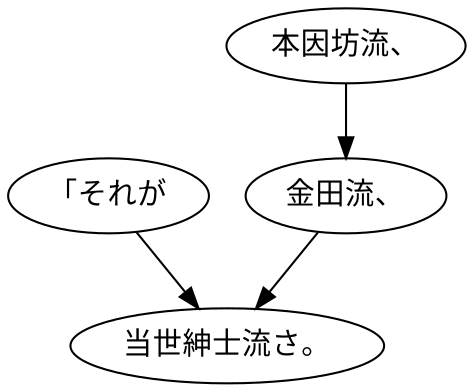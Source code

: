 digraph graph7764 {
	node0 [label="「それが"];
	node1 [label="本因坊流、"];
	node2 [label="金田流、"];
	node3 [label="当世紳士流さ。"];
	node0 -> node3;
	node1 -> node2;
	node2 -> node3;
}
